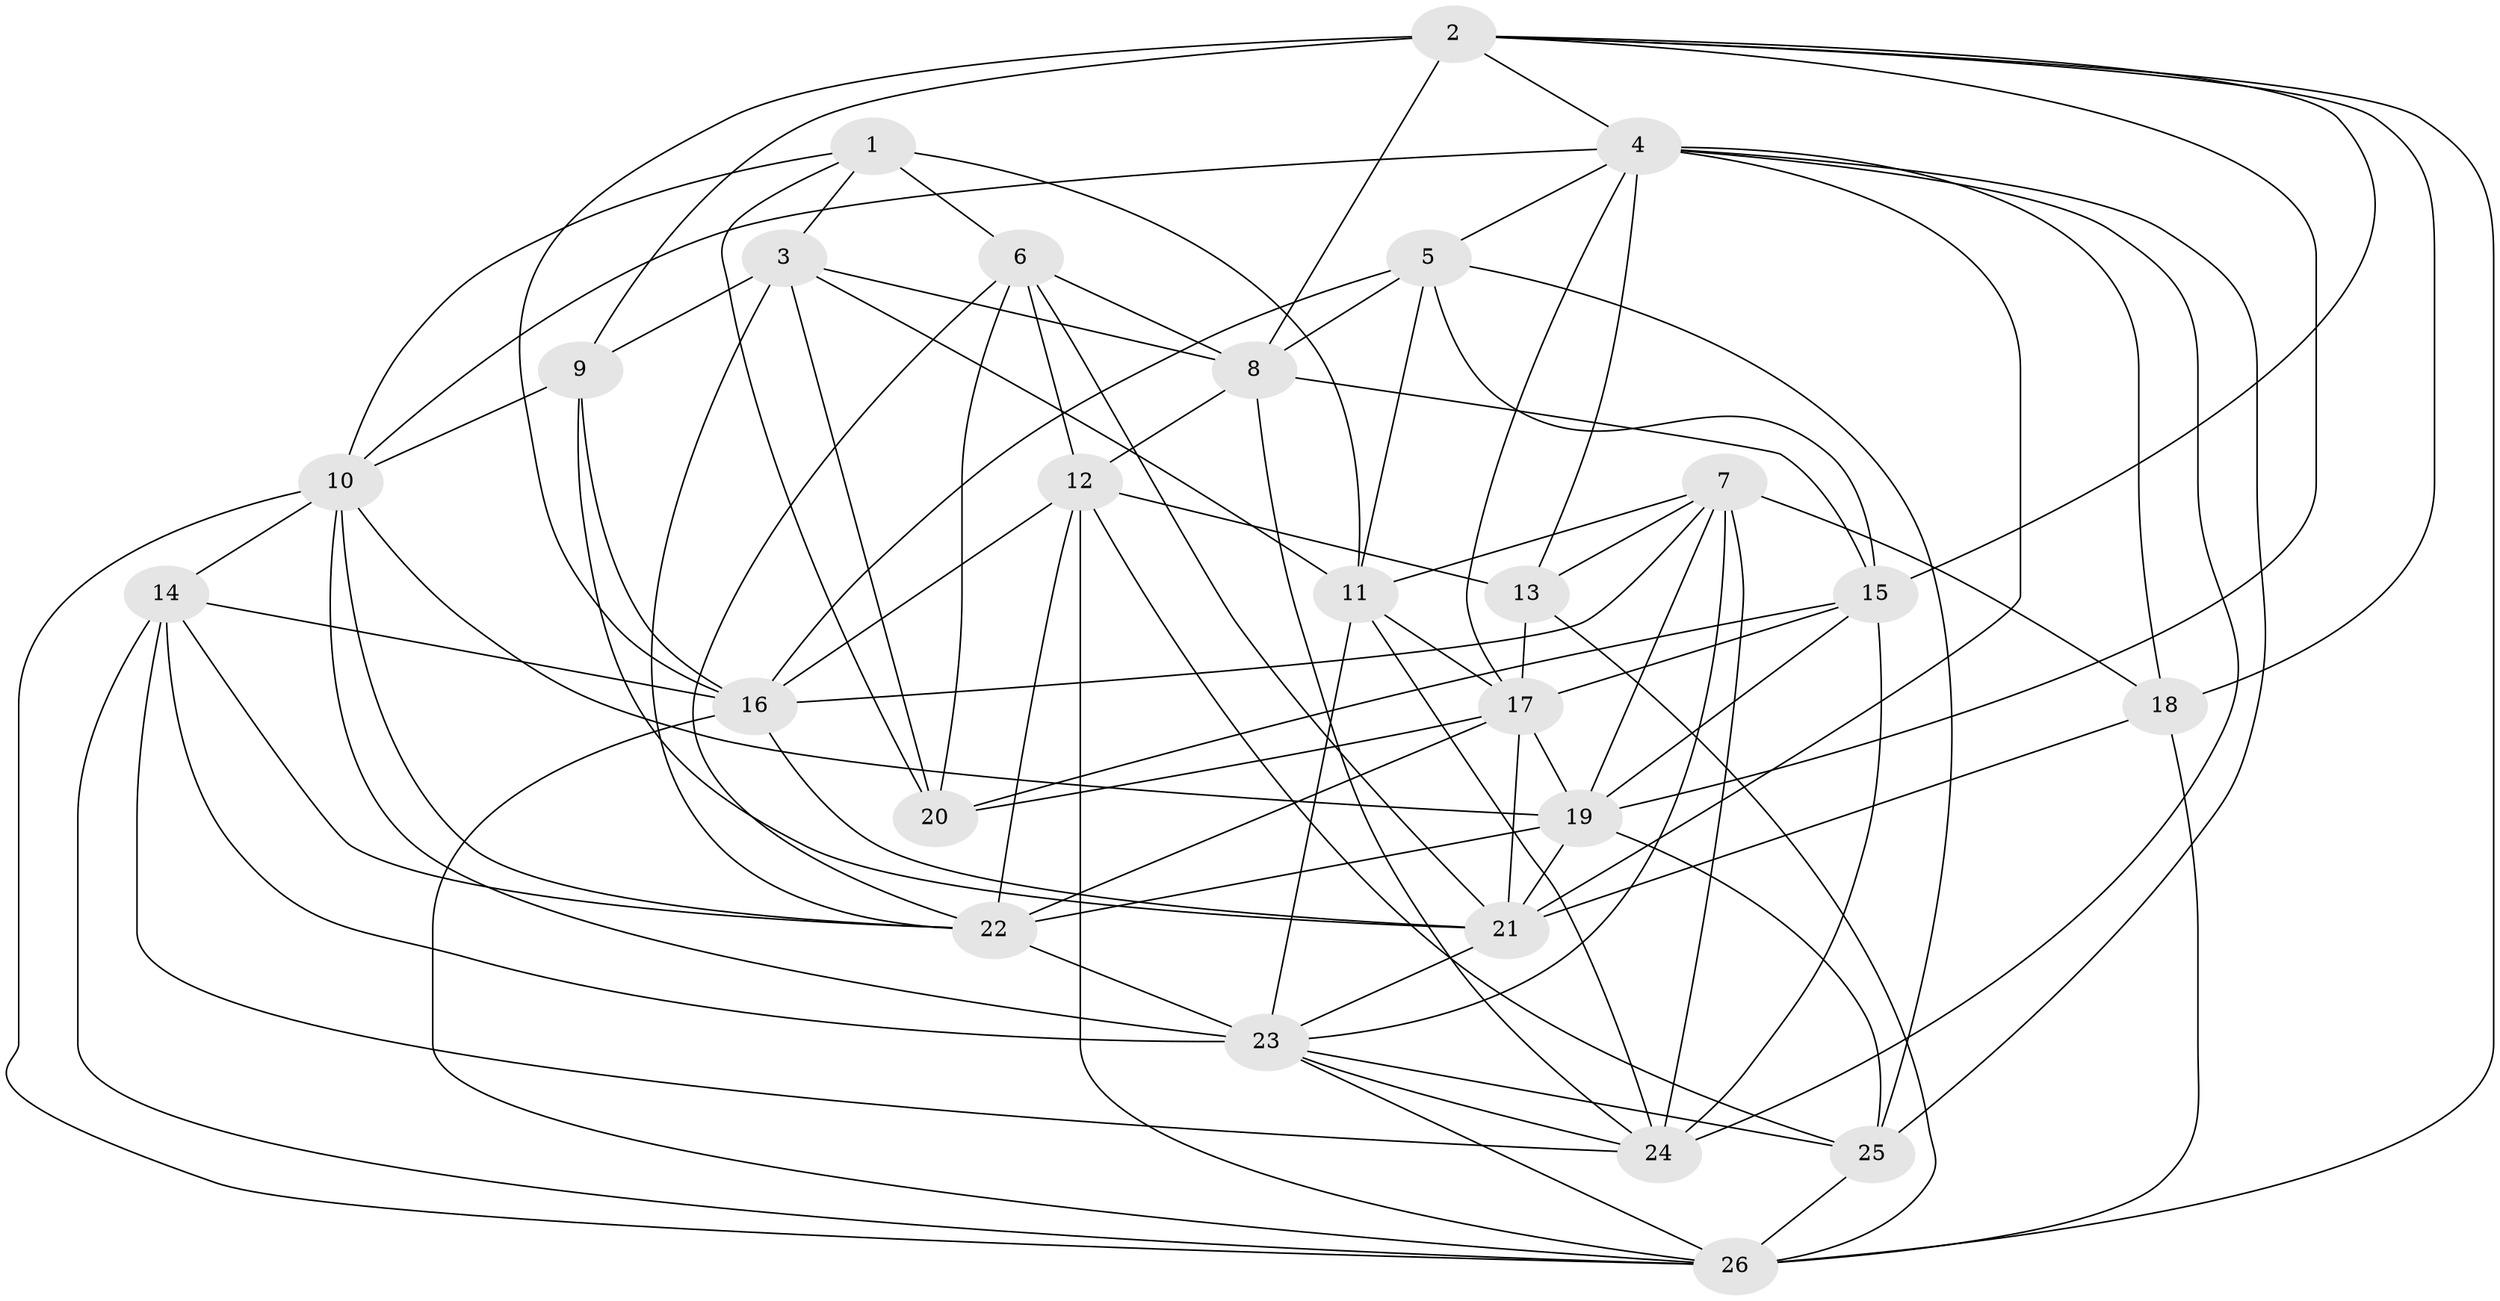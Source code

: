 // original degree distribution, {4: 1.0}
// Generated by graph-tools (version 1.1) at 2025/38/03/04/25 23:38:12]
// undirected, 26 vertices, 90 edges
graph export_dot {
  node [color=gray90,style=filled];
  1;
  2;
  3;
  4;
  5;
  6;
  7;
  8;
  9;
  10;
  11;
  12;
  13;
  14;
  15;
  16;
  17;
  18;
  19;
  20;
  21;
  22;
  23;
  24;
  25;
  26;
  1 -- 3 [weight=1.0];
  1 -- 6 [weight=2.0];
  1 -- 10 [weight=1.0];
  1 -- 11 [weight=1.0];
  1 -- 20 [weight=1.0];
  2 -- 4 [weight=1.0];
  2 -- 8 [weight=1.0];
  2 -- 9 [weight=2.0];
  2 -- 15 [weight=1.0];
  2 -- 16 [weight=2.0];
  2 -- 18 [weight=1.0];
  2 -- 19 [weight=1.0];
  2 -- 26 [weight=1.0];
  3 -- 8 [weight=1.0];
  3 -- 9 [weight=3.0];
  3 -- 11 [weight=1.0];
  3 -- 20 [weight=1.0];
  3 -- 22 [weight=1.0];
  4 -- 5 [weight=1.0];
  4 -- 10 [weight=1.0];
  4 -- 13 [weight=2.0];
  4 -- 17 [weight=1.0];
  4 -- 18 [weight=1.0];
  4 -- 21 [weight=1.0];
  4 -- 24 [weight=1.0];
  4 -- 25 [weight=1.0];
  5 -- 8 [weight=2.0];
  5 -- 11 [weight=1.0];
  5 -- 15 [weight=1.0];
  5 -- 16 [weight=2.0];
  5 -- 25 [weight=1.0];
  6 -- 8 [weight=1.0];
  6 -- 12 [weight=2.0];
  6 -- 20 [weight=1.0];
  6 -- 21 [weight=1.0];
  6 -- 22 [weight=1.0];
  7 -- 11 [weight=2.0];
  7 -- 13 [weight=1.0];
  7 -- 16 [weight=1.0];
  7 -- 18 [weight=1.0];
  7 -- 19 [weight=1.0];
  7 -- 23 [weight=1.0];
  7 -- 24 [weight=1.0];
  8 -- 12 [weight=2.0];
  8 -- 15 [weight=2.0];
  8 -- 24 [weight=1.0];
  9 -- 10 [weight=1.0];
  9 -- 16 [weight=1.0];
  9 -- 21 [weight=1.0];
  10 -- 14 [weight=1.0];
  10 -- 19 [weight=1.0];
  10 -- 22 [weight=1.0];
  10 -- 23 [weight=1.0];
  10 -- 26 [weight=1.0];
  11 -- 17 [weight=1.0];
  11 -- 23 [weight=1.0];
  11 -- 24 [weight=1.0];
  12 -- 13 [weight=1.0];
  12 -- 16 [weight=1.0];
  12 -- 22 [weight=2.0];
  12 -- 25 [weight=1.0];
  12 -- 26 [weight=1.0];
  13 -- 17 [weight=1.0];
  13 -- 26 [weight=1.0];
  14 -- 16 [weight=1.0];
  14 -- 22 [weight=1.0];
  14 -- 23 [weight=1.0];
  14 -- 24 [weight=1.0];
  14 -- 26 [weight=1.0];
  15 -- 17 [weight=1.0];
  15 -- 19 [weight=1.0];
  15 -- 20 [weight=2.0];
  15 -- 24 [weight=2.0];
  16 -- 21 [weight=1.0];
  16 -- 26 [weight=1.0];
  17 -- 19 [weight=1.0];
  17 -- 20 [weight=1.0];
  17 -- 21 [weight=1.0];
  17 -- 22 [weight=1.0];
  18 -- 21 [weight=1.0];
  18 -- 26 [weight=2.0];
  19 -- 21 [weight=1.0];
  19 -- 22 [weight=1.0];
  19 -- 25 [weight=1.0];
  21 -- 23 [weight=1.0];
  22 -- 23 [weight=2.0];
  23 -- 24 [weight=1.0];
  23 -- 25 [weight=1.0];
  23 -- 26 [weight=1.0];
  25 -- 26 [weight=1.0];
}
